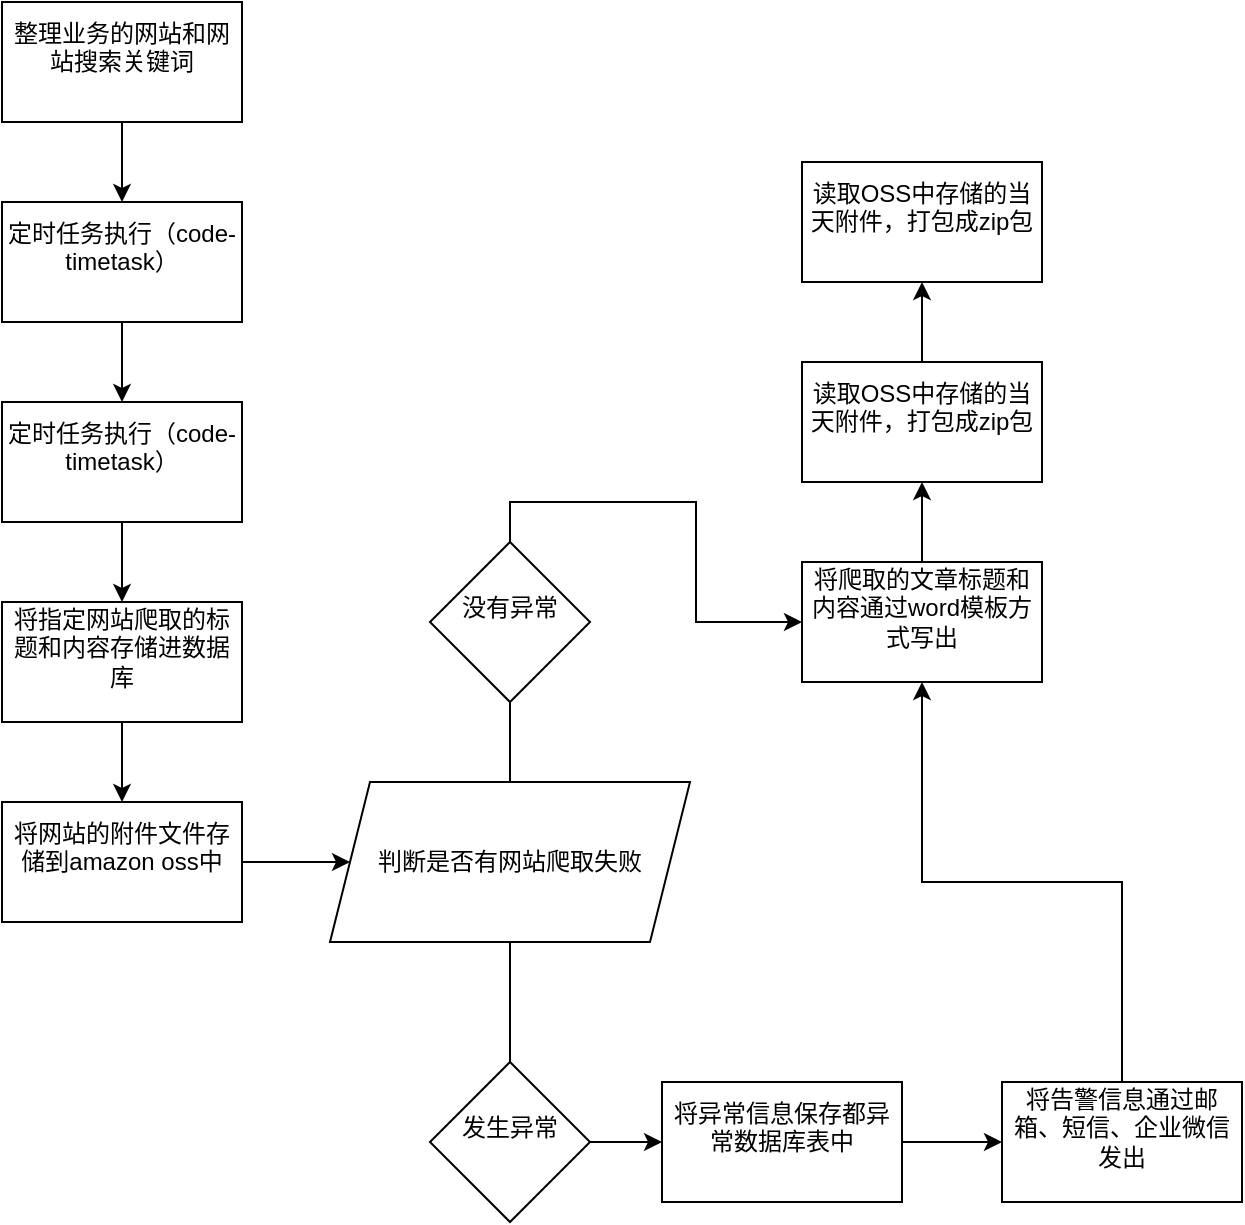 <mxfile version="20.6.2" type="github">
  <diagram id="LaVcLcpxrj1Tvqvn4KNz" name="第 1 页">
    <mxGraphModel dx="1422" dy="762" grid="1" gridSize="10" guides="1" tooltips="1" connect="1" arrows="1" fold="1" page="1" pageScale="1" pageWidth="827" pageHeight="1169" math="0" shadow="0">
      <root>
        <mxCell id="0" />
        <mxCell id="1" parent="0" />
        <mxCell id="k98yIAPE-ExA4cILHq8d-8" style="edgeStyle=orthogonalEdgeStyle;rounded=0;orthogonalLoop=1;jettySize=auto;html=1;exitX=0.5;exitY=1;exitDx=0;exitDy=0;entryX=0.5;entryY=0;entryDx=0;entryDy=0;" edge="1" parent="1" source="k98yIAPE-ExA4cILHq8d-1" target="k98yIAPE-ExA4cILHq8d-2">
          <mxGeometry relative="1" as="geometry" />
        </mxCell>
        <mxCell id="k98yIAPE-ExA4cILHq8d-1" value="&lt;div&gt;整理业务的网站和网站搜索关键词&lt;/div&gt;&lt;div&gt;&lt;br&gt;&lt;/div&gt;" style="rounded=0;whiteSpace=wrap;html=1;" vertex="1" parent="1">
          <mxGeometry x="70" y="40" width="120" height="60" as="geometry" />
        </mxCell>
        <mxCell id="k98yIAPE-ExA4cILHq8d-9" style="edgeStyle=orthogonalEdgeStyle;rounded=0;orthogonalLoop=1;jettySize=auto;html=1;exitX=0.5;exitY=1;exitDx=0;exitDy=0;entryX=0.5;entryY=0;entryDx=0;entryDy=0;" edge="1" parent="1" source="k98yIAPE-ExA4cILHq8d-2" target="k98yIAPE-ExA4cILHq8d-3">
          <mxGeometry relative="1" as="geometry" />
        </mxCell>
        <mxCell id="k98yIAPE-ExA4cILHq8d-2" value="&lt;div&gt;定时任务执行（code-timetask）&lt;/div&gt;&lt;div&gt;&lt;br&gt;&lt;/div&gt;" style="rounded=0;whiteSpace=wrap;html=1;" vertex="1" parent="1">
          <mxGeometry x="70" y="140" width="120" height="60" as="geometry" />
        </mxCell>
        <mxCell id="k98yIAPE-ExA4cILHq8d-10" style="edgeStyle=orthogonalEdgeStyle;rounded=0;orthogonalLoop=1;jettySize=auto;html=1;exitX=0.5;exitY=1;exitDx=0;exitDy=0;entryX=0.5;entryY=0;entryDx=0;entryDy=0;" edge="1" parent="1" source="k98yIAPE-ExA4cILHq8d-3" target="k98yIAPE-ExA4cILHq8d-4">
          <mxGeometry relative="1" as="geometry" />
        </mxCell>
        <mxCell id="k98yIAPE-ExA4cILHq8d-3" value="&lt;div&gt;定时任务执行（code-timetask）&lt;/div&gt;&lt;div&gt;&lt;br&gt;&lt;/div&gt;" style="rounded=0;whiteSpace=wrap;html=1;" vertex="1" parent="1">
          <mxGeometry x="70" y="240" width="120" height="60" as="geometry" />
        </mxCell>
        <mxCell id="k98yIAPE-ExA4cILHq8d-11" style="edgeStyle=orthogonalEdgeStyle;rounded=0;orthogonalLoop=1;jettySize=auto;html=1;exitX=0.5;exitY=1;exitDx=0;exitDy=0;entryX=0.5;entryY=0;entryDx=0;entryDy=0;" edge="1" parent="1" source="k98yIAPE-ExA4cILHq8d-4" target="k98yIAPE-ExA4cILHq8d-5">
          <mxGeometry relative="1" as="geometry" />
        </mxCell>
        <mxCell id="k98yIAPE-ExA4cILHq8d-4" value="&lt;div&gt;将指定网站爬取的标题和内容存储进数据库&lt;/div&gt;&lt;div&gt;&lt;br&gt;&lt;/div&gt;" style="rounded=0;whiteSpace=wrap;html=1;" vertex="1" parent="1">
          <mxGeometry x="70" y="340" width="120" height="60" as="geometry" />
        </mxCell>
        <mxCell id="k98yIAPE-ExA4cILHq8d-12" style="edgeStyle=orthogonalEdgeStyle;rounded=0;orthogonalLoop=1;jettySize=auto;html=1;exitX=1;exitY=0.5;exitDx=0;exitDy=0;entryX=0;entryY=0.5;entryDx=0;entryDy=0;" edge="1" parent="1" source="k98yIAPE-ExA4cILHq8d-5" target="k98yIAPE-ExA4cILHq8d-6">
          <mxGeometry relative="1" as="geometry" />
        </mxCell>
        <mxCell id="k98yIAPE-ExA4cILHq8d-5" value="&lt;div&gt;将网站的附件文件存储到amazon oss中&lt;/div&gt;&lt;div&gt;&lt;br&gt;&lt;/div&gt;" style="rounded=0;whiteSpace=wrap;html=1;" vertex="1" parent="1">
          <mxGeometry x="70" y="440" width="120" height="60" as="geometry" />
        </mxCell>
        <mxCell id="k98yIAPE-ExA4cILHq8d-16" style="edgeStyle=orthogonalEdgeStyle;rounded=0;orthogonalLoop=1;jettySize=auto;html=1;exitX=0.5;exitY=0;exitDx=0;exitDy=0;entryX=0;entryY=0.5;entryDx=0;entryDy=0;startArrow=none;" edge="1" parent="1" source="k98yIAPE-ExA4cILHq8d-29" target="k98yIAPE-ExA4cILHq8d-14">
          <mxGeometry relative="1" as="geometry" />
        </mxCell>
        <mxCell id="k98yIAPE-ExA4cILHq8d-19" style="edgeStyle=orthogonalEdgeStyle;rounded=0;orthogonalLoop=1;jettySize=auto;html=1;entryX=0;entryY=0.5;entryDx=0;entryDy=0;" edge="1" parent="1" source="k98yIAPE-ExA4cILHq8d-6" target="k98yIAPE-ExA4cILHq8d-13">
          <mxGeometry relative="1" as="geometry" />
        </mxCell>
        <mxCell id="k98yIAPE-ExA4cILHq8d-6" value="判断是否有网站爬取失败" style="shape=parallelogram;perimeter=parallelogramPerimeter;whiteSpace=wrap;html=1;fixedSize=1;" vertex="1" parent="1">
          <mxGeometry x="234" y="430" width="180" height="80" as="geometry" />
        </mxCell>
        <mxCell id="k98yIAPE-ExA4cILHq8d-22" style="edgeStyle=orthogonalEdgeStyle;rounded=0;orthogonalLoop=1;jettySize=auto;html=1;exitX=1;exitY=0.5;exitDx=0;exitDy=0;entryX=0;entryY=0.5;entryDx=0;entryDy=0;" edge="1" parent="1" source="k98yIAPE-ExA4cILHq8d-13" target="k98yIAPE-ExA4cILHq8d-20">
          <mxGeometry relative="1" as="geometry" />
        </mxCell>
        <mxCell id="k98yIAPE-ExA4cILHq8d-13" value="&lt;div&gt;将异常信息保存都异常数据库表中&lt;/div&gt;&lt;div&gt;&lt;br&gt;&lt;/div&gt;" style="rounded=0;whiteSpace=wrap;html=1;" vertex="1" parent="1">
          <mxGeometry x="400" y="580" width="120" height="60" as="geometry" />
        </mxCell>
        <mxCell id="k98yIAPE-ExA4cILHq8d-27" style="edgeStyle=orthogonalEdgeStyle;rounded=0;orthogonalLoop=1;jettySize=auto;html=1;exitX=0.5;exitY=0;exitDx=0;exitDy=0;entryX=0.5;entryY=1;entryDx=0;entryDy=0;" edge="1" parent="1" source="k98yIAPE-ExA4cILHq8d-14" target="k98yIAPE-ExA4cILHq8d-24">
          <mxGeometry relative="1" as="geometry" />
        </mxCell>
        <mxCell id="k98yIAPE-ExA4cILHq8d-14" value="&lt;div&gt;将爬取的文章标题和内容通过word模板方式写出&lt;/div&gt;&lt;div&gt;&lt;br&gt;&lt;/div&gt;" style="rounded=0;whiteSpace=wrap;html=1;" vertex="1" parent="1">
          <mxGeometry x="470" y="320" width="120" height="60" as="geometry" />
        </mxCell>
        <mxCell id="k98yIAPE-ExA4cILHq8d-23" style="edgeStyle=orthogonalEdgeStyle;rounded=0;orthogonalLoop=1;jettySize=auto;html=1;exitX=0.5;exitY=0;exitDx=0;exitDy=0;entryX=0.5;entryY=1;entryDx=0;entryDy=0;" edge="1" parent="1" source="k98yIAPE-ExA4cILHq8d-20" target="k98yIAPE-ExA4cILHq8d-14">
          <mxGeometry relative="1" as="geometry" />
        </mxCell>
        <mxCell id="k98yIAPE-ExA4cILHq8d-20" value="&lt;div&gt;将告警信息通过邮箱、短信、企业微信发出&lt;/div&gt;&lt;div&gt;&lt;br&gt;&lt;/div&gt;" style="rounded=0;whiteSpace=wrap;html=1;" vertex="1" parent="1">
          <mxGeometry x="570" y="580" width="120" height="60" as="geometry" />
        </mxCell>
        <mxCell id="k98yIAPE-ExA4cILHq8d-28" style="edgeStyle=orthogonalEdgeStyle;rounded=0;orthogonalLoop=1;jettySize=auto;html=1;exitX=0.5;exitY=0;exitDx=0;exitDy=0;entryX=0.5;entryY=1;entryDx=0;entryDy=0;" edge="1" parent="1" source="k98yIAPE-ExA4cILHq8d-24" target="k98yIAPE-ExA4cILHq8d-25">
          <mxGeometry relative="1" as="geometry" />
        </mxCell>
        <mxCell id="k98yIAPE-ExA4cILHq8d-24" value="&lt;div&gt;读取OSS中存储的当天附件，打包成zip包&lt;/div&gt;&lt;div&gt;&lt;br&gt;&lt;/div&gt;" style="rounded=0;whiteSpace=wrap;html=1;" vertex="1" parent="1">
          <mxGeometry x="470" y="220" width="120" height="60" as="geometry" />
        </mxCell>
        <mxCell id="k98yIAPE-ExA4cILHq8d-25" value="&lt;div&gt;读取OSS中存储的当天附件，打包成zip包&lt;/div&gt;&lt;div&gt;&lt;br&gt;&lt;/div&gt;" style="rounded=0;whiteSpace=wrap;html=1;" vertex="1" parent="1">
          <mxGeometry x="470" y="120" width="120" height="60" as="geometry" />
        </mxCell>
        <mxCell id="k98yIAPE-ExA4cILHq8d-29" value="&lt;div&gt;没有异常&lt;/div&gt;&lt;div&gt;&lt;br&gt;&lt;/div&gt;" style="rhombus;whiteSpace=wrap;html=1;" vertex="1" parent="1">
          <mxGeometry x="284" y="310" width="80" height="80" as="geometry" />
        </mxCell>
        <mxCell id="k98yIAPE-ExA4cILHq8d-30" value="" style="edgeStyle=orthogonalEdgeStyle;rounded=0;orthogonalLoop=1;jettySize=auto;html=1;exitX=0.5;exitY=0;exitDx=0;exitDy=0;entryX=0.5;entryY=1;entryDx=0;entryDy=0;endArrow=none;" edge="1" parent="1" source="k98yIAPE-ExA4cILHq8d-6" target="k98yIAPE-ExA4cILHq8d-29">
          <mxGeometry relative="1" as="geometry">
            <mxPoint x="324" y="430" as="sourcePoint" />
            <mxPoint x="470" y="350" as="targetPoint" />
          </mxGeometry>
        </mxCell>
        <mxCell id="k98yIAPE-ExA4cILHq8d-31" value="&lt;div&gt;发生异常&lt;/div&gt;&lt;div&gt;&lt;br&gt;&lt;/div&gt;" style="rhombus;whiteSpace=wrap;html=1;" vertex="1" parent="1">
          <mxGeometry x="284" y="570" width="80" height="80" as="geometry" />
        </mxCell>
      </root>
    </mxGraphModel>
  </diagram>
</mxfile>
